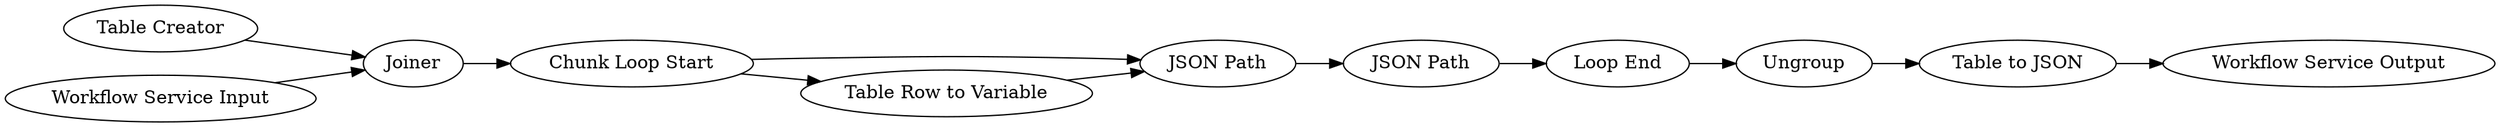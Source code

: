 digraph {
	"-3709753759384214405_116" [label="JSON Path"]
	"-3709753759384214405_115" [label="Table Row to Variable"]
	"-3709753759384214405_104" [label="Table Creator"]
	"-3709753759384214405_123" [label="JSON Path"]
	"-3709753759384214405_124" [label=Ungroup]
	"-3709753759384214405_114" [label="Chunk Loop Start"]
	"-3709753759384214405_126" [label="Workflow Service Input"]
	"-3709753759384214405_113" [label=Joiner]
	"-3709753759384214405_130" [label="Workflow Service Output"]
	"-3709753759384214405_117" [label="Loop End"]
	"-3709753759384214405_129" [label="Table to JSON"]
	"-3709753759384214405_115" -> "-3709753759384214405_116"
	"-3709753759384214405_123" -> "-3709753759384214405_117"
	"-3709753759384214405_124" -> "-3709753759384214405_129"
	"-3709753759384214405_104" -> "-3709753759384214405_113"
	"-3709753759384214405_114" -> "-3709753759384214405_115"
	"-3709753759384214405_114" -> "-3709753759384214405_116"
	"-3709753759384214405_126" -> "-3709753759384214405_113"
	"-3709753759384214405_116" -> "-3709753759384214405_123"
	"-3709753759384214405_129" -> "-3709753759384214405_130"
	"-3709753759384214405_113" -> "-3709753759384214405_114"
	"-3709753759384214405_117" -> "-3709753759384214405_124"
	rankdir=LR
}
